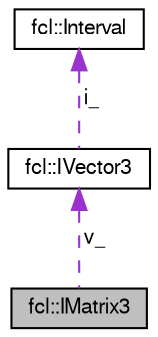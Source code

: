 digraph "fcl::IMatrix3"
{
  edge [fontname="FreeSans",fontsize="10",labelfontname="FreeSans",labelfontsize="10"];
  node [fontname="FreeSans",fontsize="10",shape=record];
  Node1 [label="fcl::IMatrix3",height=0.2,width=0.4,color="black", fillcolor="grey75", style="filled" fontcolor="black"];
  Node2 -> Node1 [dir="back",color="darkorchid3",fontsize="10",style="dashed",label=" v_" ,fontname="FreeSans"];
  Node2 [label="fcl::IVector3",height=0.2,width=0.4,color="black", fillcolor="white", style="filled",URL="$a00081.html"];
  Node3 -> Node2 [dir="back",color="darkorchid3",fontsize="10",style="dashed",label=" i_" ,fontname="FreeSans"];
  Node3 [label="fcl::Interval",height=0.2,width=0.4,color="black", fillcolor="white", style="filled",URL="$a00074.html",tooltip="Interval class for [a, b]. "];
}

